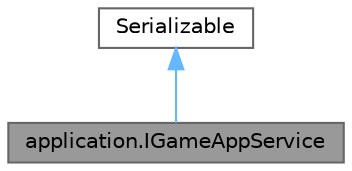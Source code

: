 digraph "application.IGameAppService"
{
 // LATEX_PDF_SIZE
  bgcolor="transparent";
  edge [fontname=Helvetica,fontsize=10,labelfontname=Helvetica,labelfontsize=10];
  node [fontname=Helvetica,fontsize=10,shape=box,height=0.2,width=0.4];
  Node1 [id="Node000001",label="application.IGameAppService",height=0.2,width=0.4,color="gray40", fillcolor="grey60", style="filled", fontcolor="black",tooltip="Interfaz que define el servicio de aplicación para interactuar con una sesión de juego."];
  Node2 -> Node1 [id="edge1_Node000001_Node000002",dir="back",color="steelblue1",style="solid",tooltip=" "];
  Node2 [id="Node000002",label="Serializable",height=0.2,width=0.4,color="gray40", fillcolor="white", style="filled",tooltip=" "];
}
